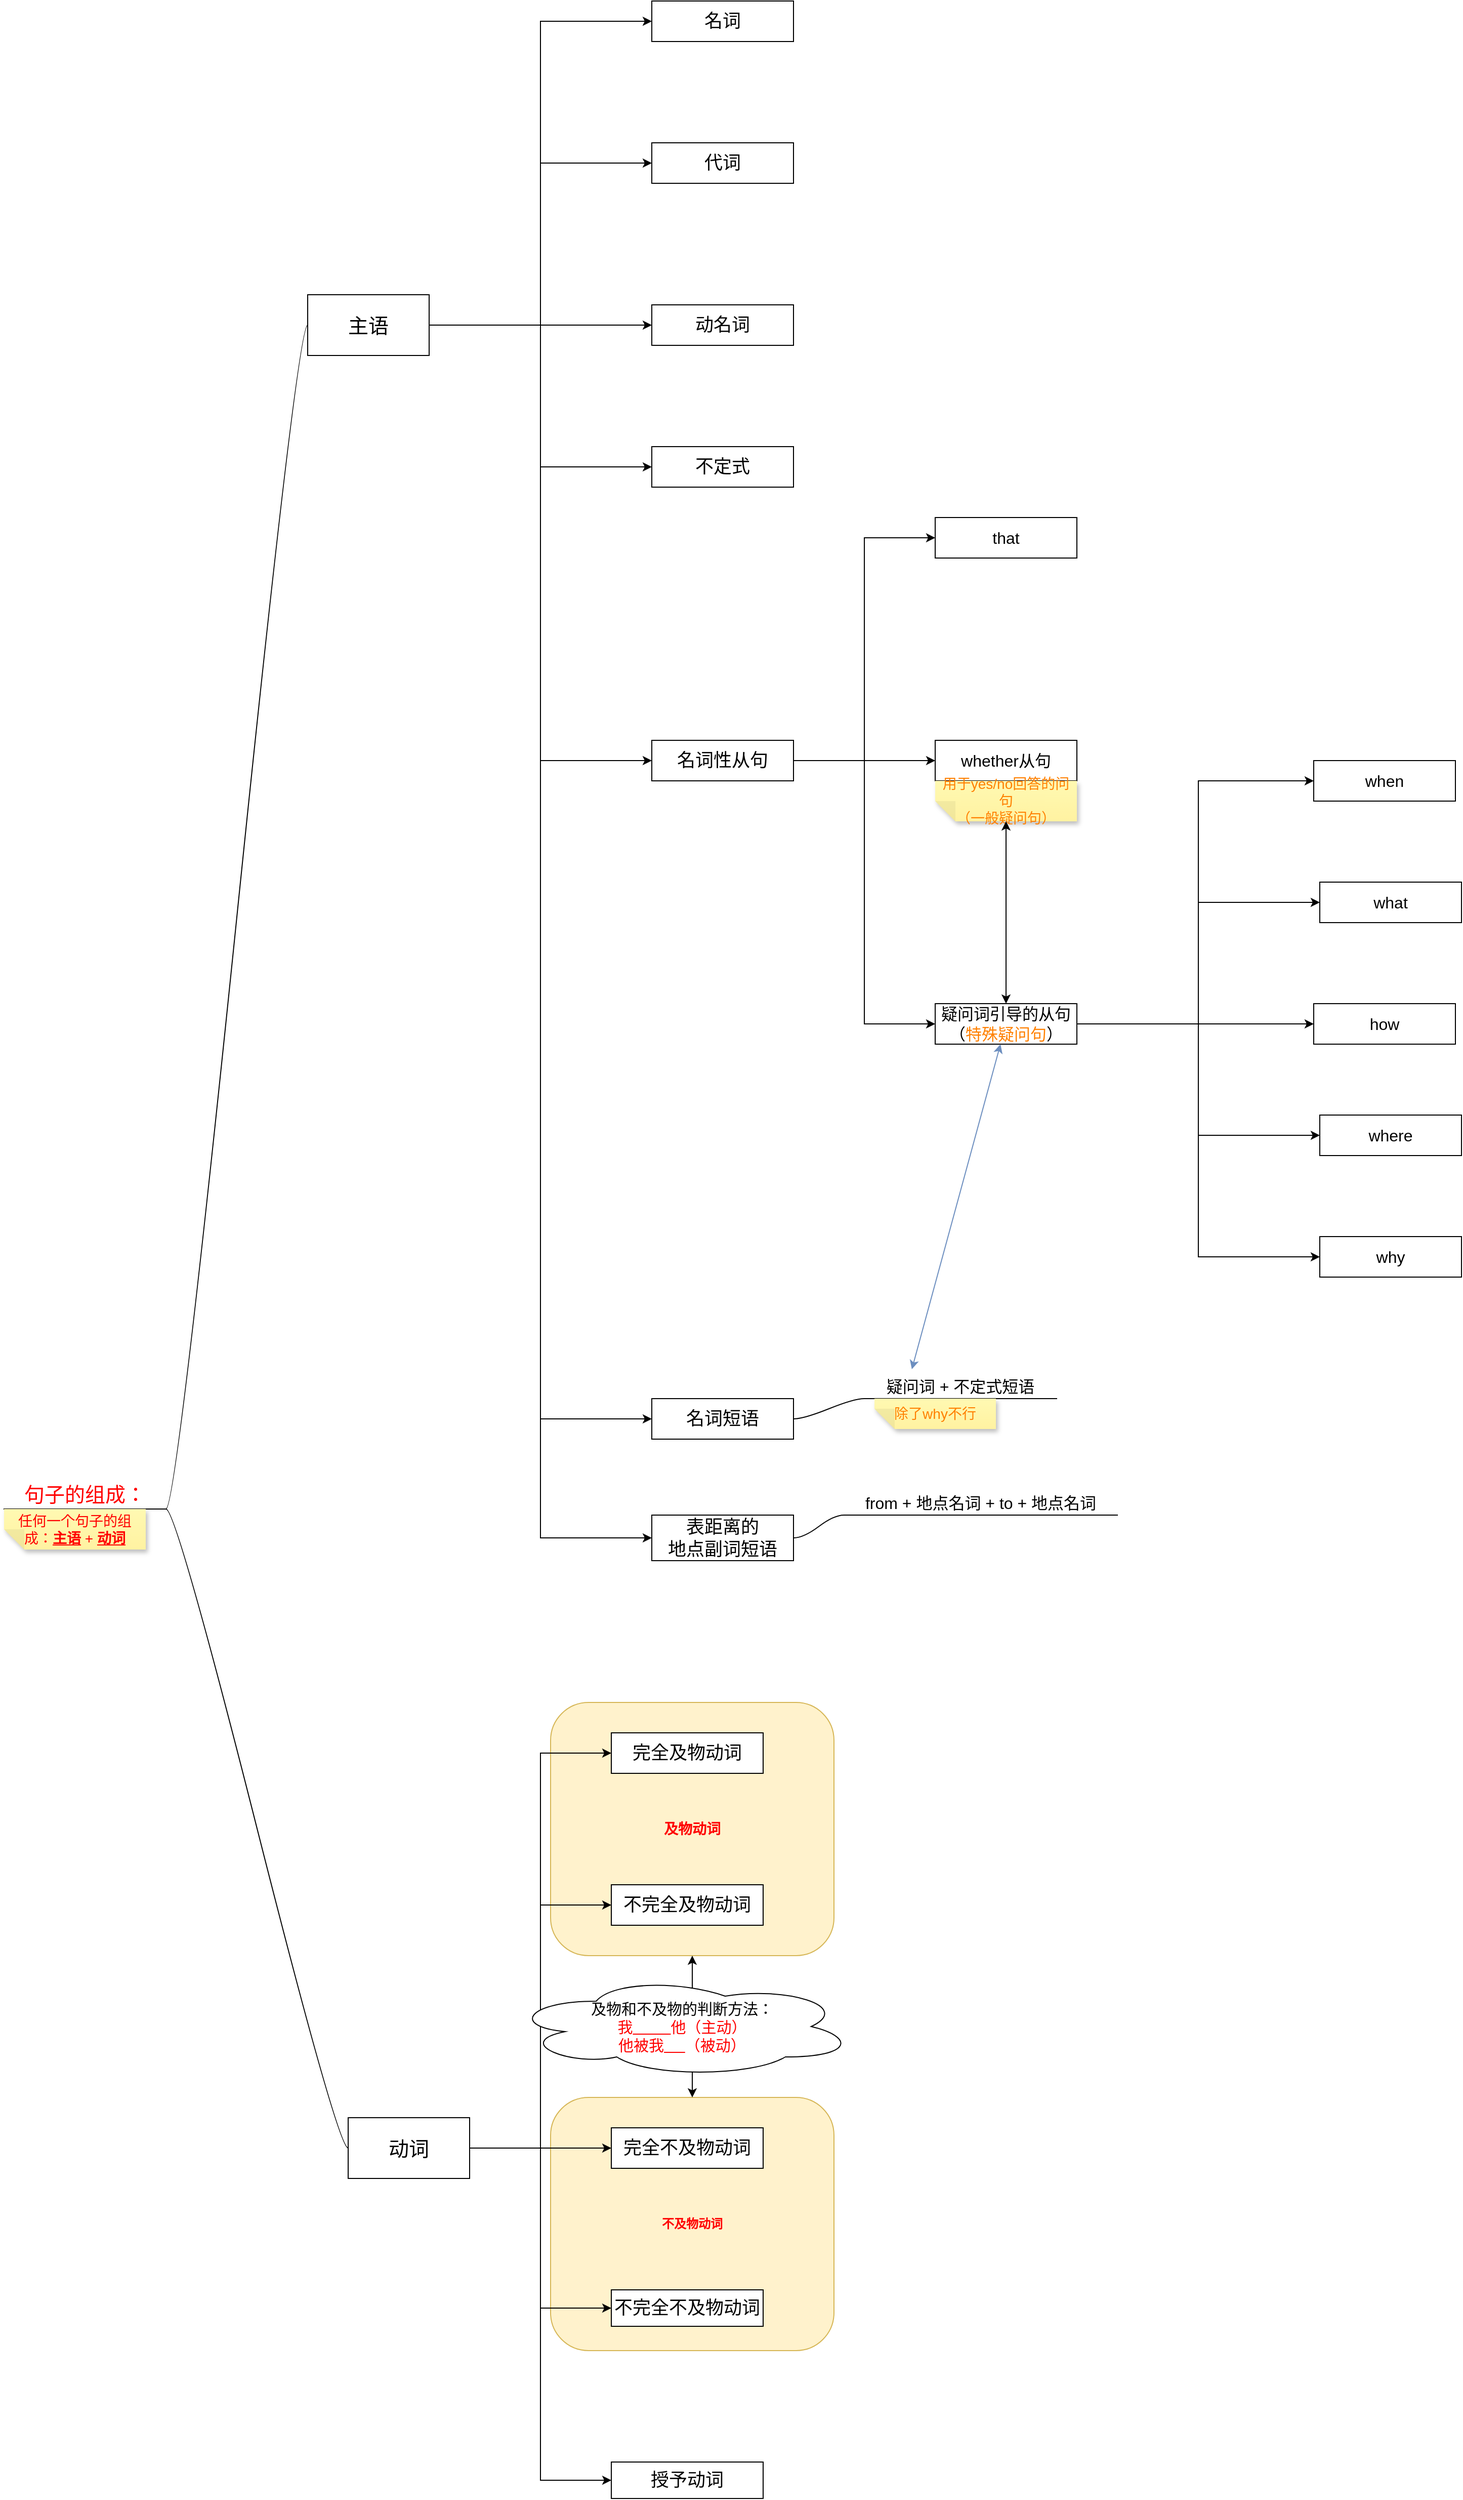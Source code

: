<mxfile version="27.0.3">
  <diagram name="第 1 页" id="ylpGw2J9aP0mBjrn0IIL">
    <mxGraphModel dx="2153" dy="2364" grid="1" gridSize="10" guides="1" tooltips="1" connect="1" arrows="1" fold="1" page="1" pageScale="1" pageWidth="827" pageHeight="1169" math="0" shadow="0">
      <root>
        <mxCell id="0" />
        <mxCell id="1" parent="0" />
        <mxCell id="xks5mqabacn-yv3iWCF2-67" value="&lt;font style=&quot;color: rgb(255, 0, 0);&quot;&gt;&lt;b&gt;不及物动词&lt;/b&gt;&lt;/font&gt;" style="rounded=1;whiteSpace=wrap;html=1;fillColor=#fff2cc;strokeColor=#d6b656;" vertex="1" parent="1">
          <mxGeometry x="760" y="1710" width="280" height="250" as="geometry" />
        </mxCell>
        <mxCell id="xks5mqabacn-yv3iWCF2-66" value="&lt;font style=&quot;font-size: 14px; color: rgb(255, 0, 0);&quot;&gt;&lt;b&gt;及物动词&lt;/b&gt;&lt;/font&gt;" style="rounded=1;whiteSpace=wrap;html=1;fillColor=#fff2cc;strokeColor=#d6b656;" vertex="1" parent="1">
          <mxGeometry x="760" y="1320" width="280" height="250" as="geometry" />
        </mxCell>
        <mxCell id="xks5mqabacn-yv3iWCF2-2" style="edgeStyle=entityRelationEdgeStyle;rounded=0;orthogonalLoop=1;jettySize=auto;html=1;startArrow=none;endArrow=none;segment=10;curved=1;sourcePerimeterSpacing=0;targetPerimeterSpacing=0;" edge="1" parent="1" source="fDns_Gbma0BwewBtqI1Y-3" target="xks5mqabacn-yv3iWCF2-1">
          <mxGeometry relative="1" as="geometry" />
        </mxCell>
        <mxCell id="xks5mqabacn-yv3iWCF2-4" style="edgeStyle=entityRelationEdgeStyle;rounded=0;orthogonalLoop=1;jettySize=auto;html=1;startArrow=none;endArrow=none;segment=10;curved=1;sourcePerimeterSpacing=0;targetPerimeterSpacing=0;" edge="1" parent="1" source="fDns_Gbma0BwewBtqI1Y-3" target="xks5mqabacn-yv3iWCF2-5">
          <mxGeometry relative="1" as="geometry">
            <mxPoint x="500" y="380" as="targetPoint" />
          </mxGeometry>
        </mxCell>
        <mxCell id="xks5mqabacn-yv3iWCF2-14" style="edgeStyle=orthogonalEdgeStyle;rounded=0;orthogonalLoop=1;jettySize=auto;html=1;entryX=0;entryY=0.5;entryDx=0;entryDy=0;" edge="1" parent="1" source="xks5mqabacn-yv3iWCF2-1" target="xks5mqabacn-yv3iWCF2-7">
          <mxGeometry relative="1" as="geometry" />
        </mxCell>
        <mxCell id="xks5mqabacn-yv3iWCF2-16" style="edgeStyle=orthogonalEdgeStyle;rounded=0;orthogonalLoop=1;jettySize=auto;html=1;entryX=0;entryY=0.5;entryDx=0;entryDy=0;" edge="1" parent="1" source="xks5mqabacn-yv3iWCF2-1" target="xks5mqabacn-yv3iWCF2-10">
          <mxGeometry relative="1" as="geometry" />
        </mxCell>
        <mxCell id="xks5mqabacn-yv3iWCF2-17" style="edgeStyle=orthogonalEdgeStyle;rounded=0;orthogonalLoop=1;jettySize=auto;html=1;entryX=0;entryY=0.5;entryDx=0;entryDy=0;" edge="1" parent="1" source="xks5mqabacn-yv3iWCF2-1" target="xks5mqabacn-yv3iWCF2-12">
          <mxGeometry relative="1" as="geometry" />
        </mxCell>
        <mxCell id="xks5mqabacn-yv3iWCF2-18" style="edgeStyle=orthogonalEdgeStyle;rounded=0;orthogonalLoop=1;jettySize=auto;html=1;entryX=0;entryY=0.5;entryDx=0;entryDy=0;" edge="1" parent="1" source="xks5mqabacn-yv3iWCF2-1" target="xks5mqabacn-yv3iWCF2-13">
          <mxGeometry relative="1" as="geometry" />
        </mxCell>
        <mxCell id="xks5mqabacn-yv3iWCF2-21" style="edgeStyle=orthogonalEdgeStyle;rounded=0;orthogonalLoop=1;jettySize=auto;html=1;entryX=0;entryY=0.5;entryDx=0;entryDy=0;" edge="1" parent="1" source="xks5mqabacn-yv3iWCF2-1" target="xks5mqabacn-yv3iWCF2-19">
          <mxGeometry relative="1" as="geometry" />
        </mxCell>
        <mxCell id="xks5mqabacn-yv3iWCF2-24" style="edgeStyle=orthogonalEdgeStyle;rounded=0;orthogonalLoop=1;jettySize=auto;html=1;entryX=0;entryY=0.5;entryDx=0;entryDy=0;" edge="1" parent="1" source="xks5mqabacn-yv3iWCF2-1" target="xks5mqabacn-yv3iWCF2-22">
          <mxGeometry relative="1" as="geometry" />
        </mxCell>
        <mxCell id="xks5mqabacn-yv3iWCF2-38" style="edgeStyle=orthogonalEdgeStyle;rounded=0;orthogonalLoop=1;jettySize=auto;html=1;entryX=0;entryY=0.5;entryDx=0;entryDy=0;" edge="1" parent="1" source="xks5mqabacn-yv3iWCF2-1" target="xks5mqabacn-yv3iWCF2-11">
          <mxGeometry relative="1" as="geometry" />
        </mxCell>
        <mxCell id="xks5mqabacn-yv3iWCF2-1" value="&lt;font style=&quot;font-size: 20px;&quot;&gt;主语&lt;/font&gt;" style="rounded=0;whiteSpace=wrap;html=1;" vertex="1" parent="1">
          <mxGeometry x="520" y="-70" width="120" height="60" as="geometry" />
        </mxCell>
        <mxCell id="xks5mqabacn-yv3iWCF2-59" style="edgeStyle=orthogonalEdgeStyle;rounded=0;orthogonalLoop=1;jettySize=auto;html=1;entryX=0;entryY=0.5;entryDx=0;entryDy=0;" edge="1" parent="1" source="xks5mqabacn-yv3iWCF2-5" target="xks5mqabacn-yv3iWCF2-55">
          <mxGeometry relative="1" as="geometry" />
        </mxCell>
        <mxCell id="xks5mqabacn-yv3iWCF2-60" style="edgeStyle=orthogonalEdgeStyle;rounded=0;orthogonalLoop=1;jettySize=auto;html=1;entryX=0;entryY=0.5;entryDx=0;entryDy=0;" edge="1" parent="1" source="xks5mqabacn-yv3iWCF2-5" target="xks5mqabacn-yv3iWCF2-56">
          <mxGeometry relative="1" as="geometry" />
        </mxCell>
        <mxCell id="xks5mqabacn-yv3iWCF2-62" style="edgeStyle=orthogonalEdgeStyle;rounded=0;orthogonalLoop=1;jettySize=auto;html=1;entryX=0;entryY=0.5;entryDx=0;entryDy=0;" edge="1" parent="1" source="xks5mqabacn-yv3iWCF2-5" target="xks5mqabacn-yv3iWCF2-57">
          <mxGeometry relative="1" as="geometry" />
        </mxCell>
        <mxCell id="xks5mqabacn-yv3iWCF2-64" style="edgeStyle=orthogonalEdgeStyle;rounded=0;orthogonalLoop=1;jettySize=auto;html=1;entryX=0;entryY=0.5;entryDx=0;entryDy=0;" edge="1" parent="1" source="xks5mqabacn-yv3iWCF2-5" target="xks5mqabacn-yv3iWCF2-63">
          <mxGeometry relative="1" as="geometry" />
        </mxCell>
        <mxCell id="xks5mqabacn-yv3iWCF2-65" style="edgeStyle=orthogonalEdgeStyle;rounded=0;orthogonalLoop=1;jettySize=auto;html=1;" edge="1" parent="1" source="xks5mqabacn-yv3iWCF2-5" target="xks5mqabacn-yv3iWCF2-58">
          <mxGeometry relative="1" as="geometry" />
        </mxCell>
        <mxCell id="xks5mqabacn-yv3iWCF2-5" value="&lt;font style=&quot;font-size: 20px;&quot;&gt;动词&lt;/font&gt;" style="rounded=0;whiteSpace=wrap;html=1;" vertex="1" parent="1">
          <mxGeometry x="560" y="1730" width="120" height="60" as="geometry" />
        </mxCell>
        <mxCell id="xks5mqabacn-yv3iWCF2-7" value="&lt;font style=&quot;font-size: 18px;&quot;&gt;名词&lt;/font&gt;" style="rounded=0;whiteSpace=wrap;html=1;" vertex="1" parent="1">
          <mxGeometry x="860" y="-360" width="140" height="40" as="geometry" />
        </mxCell>
        <mxCell id="xks5mqabacn-yv3iWCF2-10" value="&lt;span style=&quot;font-size: 18px;&quot;&gt;动名词&lt;/span&gt;" style="rounded=0;whiteSpace=wrap;html=1;" vertex="1" parent="1">
          <mxGeometry x="860" y="-60" width="140" height="40" as="geometry" />
        </mxCell>
        <mxCell id="xks5mqabacn-yv3iWCF2-11" value="&lt;span style=&quot;font-size: 18px;&quot;&gt;代词&lt;/span&gt;" style="rounded=0;whiteSpace=wrap;html=1;" vertex="1" parent="1">
          <mxGeometry x="860" y="-220" width="140" height="40" as="geometry" />
        </mxCell>
        <mxCell id="xks5mqabacn-yv3iWCF2-12" value="&lt;span style=&quot;font-size: 18px;&quot;&gt;不定式&lt;/span&gt;" style="rounded=0;whiteSpace=wrap;html=1;" vertex="1" parent="1">
          <mxGeometry x="860" y="80" width="140" height="40" as="geometry" />
        </mxCell>
        <mxCell id="xks5mqabacn-yv3iWCF2-32" style="edgeStyle=orthogonalEdgeStyle;rounded=0;orthogonalLoop=1;jettySize=auto;html=1;entryX=0;entryY=0.5;entryDx=0;entryDy=0;" edge="1" parent="1" source="xks5mqabacn-yv3iWCF2-13" target="xks5mqabacn-yv3iWCF2-31">
          <mxGeometry relative="1" as="geometry" />
        </mxCell>
        <mxCell id="xks5mqabacn-yv3iWCF2-34" style="edgeStyle=orthogonalEdgeStyle;rounded=0;orthogonalLoop=1;jettySize=auto;html=1;" edge="1" parent="1" source="xks5mqabacn-yv3iWCF2-13" target="xks5mqabacn-yv3iWCF2-33">
          <mxGeometry relative="1" as="geometry" />
        </mxCell>
        <mxCell id="xks5mqabacn-yv3iWCF2-36" style="edgeStyle=orthogonalEdgeStyle;rounded=0;orthogonalLoop=1;jettySize=auto;html=1;entryX=0;entryY=0.5;entryDx=0;entryDy=0;" edge="1" parent="1" source="xks5mqabacn-yv3iWCF2-13" target="xks5mqabacn-yv3iWCF2-35">
          <mxGeometry relative="1" as="geometry" />
        </mxCell>
        <mxCell id="xks5mqabacn-yv3iWCF2-13" value="&lt;span style=&quot;font-size: 18px;&quot;&gt;名词性从句&lt;/span&gt;" style="rounded=0;whiteSpace=wrap;html=1;" vertex="1" parent="1">
          <mxGeometry x="860" y="370" width="140" height="40" as="geometry" />
        </mxCell>
        <mxCell id="xks5mqabacn-yv3iWCF2-19" value="&lt;span style=&quot;font-size: 18px;&quot;&gt;名词短语&lt;/span&gt;" style="rounded=0;whiteSpace=wrap;html=1;" vertex="1" parent="1">
          <mxGeometry x="860" y="1020" width="140" height="40" as="geometry" />
        </mxCell>
        <mxCell id="xks5mqabacn-yv3iWCF2-22" value="&lt;span style=&quot;font-size: 18px;&quot;&gt;表距离的&lt;/span&gt;&lt;div&gt;&lt;span style=&quot;font-size: 18px;&quot;&gt;地点副词短语&lt;/span&gt;&lt;/div&gt;" style="rounded=0;whiteSpace=wrap;html=1;" vertex="1" parent="1">
          <mxGeometry x="860" y="1135" width="140" height="45" as="geometry" />
        </mxCell>
        <mxCell id="xks5mqabacn-yv3iWCF2-26" value="" style="group" vertex="1" connectable="0" parent="1">
          <mxGeometry x="220" y="1089" width="160" height="80" as="geometry" />
        </mxCell>
        <mxCell id="fDns_Gbma0BwewBtqI1Y-3" value="&lt;div style=&quot;text-align: start;&quot;&gt;&lt;span style=&quot;color: rgb(255, 0, 0); font-size: 20px; text-align: center; text-wrap-mode: nowrap;&quot;&gt;句子的组成：&lt;/span&gt;&lt;/div&gt;" style="whiteSpace=wrap;html=1;shape=partialRectangle;top=0;left=0;bottom=1;right=0;points=[[0,1],[1,1]];fillColor=none;align=center;verticalAlign=bottom;routingCenterY=0.5;snapToPoint=1;recursiveResize=0;autosize=1;treeFolding=1;treeMoving=1;newEdgeStyle={&quot;edgeStyle&quot;:&quot;entityRelationEdgeStyle&quot;,&quot;startArrow&quot;:&quot;none&quot;,&quot;endArrow&quot;:&quot;none&quot;,&quot;segment&quot;:10,&quot;curved&quot;:1,&quot;sourcePerimeterSpacing&quot;:0,&quot;targetPerimeterSpacing&quot;:0};" parent="xks5mqabacn-yv3iWCF2-26" vertex="1">
          <mxGeometry width="160" height="40" as="geometry" />
        </mxCell>
        <mxCell id="xks5mqabacn-yv3iWCF2-6" value="&lt;font style=&quot;font-size: 14px;&quot;&gt;&lt;span style=&quot;color: rgb(255, 0, 0); text-wrap-mode: nowrap;&quot;&gt;任何一个句子的组成：&lt;/span&gt;&lt;b style=&quot;color: rgb(255, 0, 0); text-wrap-mode: nowrap;&quot;&gt;&lt;u&gt;主语&lt;/u&gt;&lt;/b&gt;&lt;span style=&quot;color: rgb(255, 0, 0); text-wrap-mode: nowrap;&quot;&gt;&amp;nbsp;+&amp;nbsp;&lt;/span&gt;&lt;u style=&quot;color: rgb(255, 0, 0); text-wrap-mode: nowrap;&quot;&gt;&lt;b style=&quot;&quot;&gt;动词&lt;/b&gt;&lt;/u&gt;&lt;/font&gt;" style="shape=note;whiteSpace=wrap;html=1;backgroundOutline=1;fontColor=#000000;darkOpacity=0.05;fillColor=#FFF9B2;strokeColor=none;fillStyle=solid;direction=west;gradientDirection=north;gradientColor=#FFF2A1;shadow=1;size=20;pointerEvents=1;" vertex="1" parent="xks5mqabacn-yv3iWCF2-26">
          <mxGeometry y="40" width="140" height="40" as="geometry" />
        </mxCell>
        <mxCell id="xks5mqabacn-yv3iWCF2-28" style="edgeStyle=entityRelationEdgeStyle;rounded=0;orthogonalLoop=1;jettySize=auto;html=1;startArrow=none;endArrow=none;segment=10;curved=1;sourcePerimeterSpacing=0;targetPerimeterSpacing=0;" edge="1" parent="1" source="xks5mqabacn-yv3iWCF2-27" target="xks5mqabacn-yv3iWCF2-22">
          <mxGeometry relative="1" as="geometry" />
        </mxCell>
        <mxCell id="xks5mqabacn-yv3iWCF2-27" value="&lt;div style=&quot;text-align: start;&quot;&gt;&lt;span style=&quot;text-align: center; text-wrap-mode: nowrap;&quot;&gt;&lt;font style=&quot;color: rgb(0, 0, 0); font-size: 16px;&quot;&gt;from + 地点名词 + to + 地点名词&lt;/font&gt;&lt;/span&gt;&lt;/div&gt;" style="whiteSpace=wrap;html=1;shape=partialRectangle;top=0;left=0;bottom=1;right=0;points=[[0,1],[1,1]];fillColor=none;align=center;verticalAlign=bottom;routingCenterY=0.5;snapToPoint=1;recursiveResize=0;autosize=1;treeFolding=1;treeMoving=1;newEdgeStyle={&quot;edgeStyle&quot;:&quot;entityRelationEdgeStyle&quot;,&quot;startArrow&quot;:&quot;none&quot;,&quot;endArrow&quot;:&quot;none&quot;,&quot;segment&quot;:10,&quot;curved&quot;:1,&quot;sourcePerimeterSpacing&quot;:0,&quot;targetPerimeterSpacing&quot;:0};" vertex="1" parent="1">
          <mxGeometry x="1050" y="1105" width="270" height="30" as="geometry" />
        </mxCell>
        <mxCell id="xks5mqabacn-yv3iWCF2-30" style="edgeStyle=entityRelationEdgeStyle;rounded=0;orthogonalLoop=1;jettySize=auto;html=1;startArrow=none;endArrow=none;segment=10;curved=1;sourcePerimeterSpacing=0;targetPerimeterSpacing=0;" edge="1" parent="1" source="xks5mqabacn-yv3iWCF2-29" target="xks5mqabacn-yv3iWCF2-19">
          <mxGeometry relative="1" as="geometry" />
        </mxCell>
        <mxCell id="xks5mqabacn-yv3iWCF2-29" value="&lt;div style=&quot;text-align: center;&quot;&gt;&lt;span style=&quot;font-size: 16px; text-wrap-mode: nowrap;&quot;&gt;疑问词 + 不定式短语&lt;/span&gt;&lt;/div&gt;" style="whiteSpace=wrap;html=1;shape=partialRectangle;top=0;left=0;bottom=1;right=0;points=[[0,1],[1,1]];fillColor=none;align=center;verticalAlign=bottom;routingCenterY=0.5;snapToPoint=1;recursiveResize=0;autosize=1;treeFolding=1;treeMoving=1;newEdgeStyle={&quot;edgeStyle&quot;:&quot;entityRelationEdgeStyle&quot;,&quot;startArrow&quot;:&quot;none&quot;,&quot;endArrow&quot;:&quot;none&quot;,&quot;segment&quot;:10,&quot;curved&quot;:1,&quot;sourcePerimeterSpacing&quot;:0,&quot;targetPerimeterSpacing&quot;:0};" vertex="1" parent="1">
          <mxGeometry x="1070" y="990" width="190" height="30" as="geometry" />
        </mxCell>
        <mxCell id="xks5mqabacn-yv3iWCF2-31" value="&lt;font style=&quot;font-size: 16px;&quot;&gt;that&lt;/font&gt;" style="rounded=0;whiteSpace=wrap;html=1;" vertex="1" parent="1">
          <mxGeometry x="1140" y="150" width="140" height="40" as="geometry" />
        </mxCell>
        <mxCell id="xks5mqabacn-yv3iWCF2-43" style="edgeStyle=orthogonalEdgeStyle;rounded=0;orthogonalLoop=1;jettySize=auto;html=1;" edge="1" parent="1" source="xks5mqabacn-yv3iWCF2-35" target="xks5mqabacn-yv3iWCF2-42">
          <mxGeometry relative="1" as="geometry">
            <Array as="points">
              <mxPoint x="1400" y="650" />
              <mxPoint x="1400" y="410" />
            </Array>
          </mxGeometry>
        </mxCell>
        <mxCell id="xks5mqabacn-yv3iWCF2-45" style="edgeStyle=orthogonalEdgeStyle;rounded=0;orthogonalLoop=1;jettySize=auto;html=1;entryX=0;entryY=0.5;entryDx=0;entryDy=0;" edge="1" parent="1" source="xks5mqabacn-yv3iWCF2-35" target="xks5mqabacn-yv3iWCF2-44">
          <mxGeometry relative="1" as="geometry" />
        </mxCell>
        <mxCell id="xks5mqabacn-yv3iWCF2-50" style="edgeStyle=orthogonalEdgeStyle;rounded=0;orthogonalLoop=1;jettySize=auto;html=1;entryX=0;entryY=0.5;entryDx=0;entryDy=0;" edge="1" parent="1" source="xks5mqabacn-yv3iWCF2-35" target="xks5mqabacn-yv3iWCF2-46">
          <mxGeometry relative="1" as="geometry" />
        </mxCell>
        <mxCell id="xks5mqabacn-yv3iWCF2-52" style="edgeStyle=orthogonalEdgeStyle;rounded=0;orthogonalLoop=1;jettySize=auto;html=1;entryX=0;entryY=0.5;entryDx=0;entryDy=0;" edge="1" parent="1" source="xks5mqabacn-yv3iWCF2-35" target="xks5mqabacn-yv3iWCF2-47">
          <mxGeometry relative="1" as="geometry" />
        </mxCell>
        <mxCell id="xks5mqabacn-yv3iWCF2-53" style="edgeStyle=orthogonalEdgeStyle;rounded=0;orthogonalLoop=1;jettySize=auto;html=1;entryX=0;entryY=0.5;entryDx=0;entryDy=0;" edge="1" parent="1" source="xks5mqabacn-yv3iWCF2-35" target="xks5mqabacn-yv3iWCF2-48">
          <mxGeometry relative="1" as="geometry" />
        </mxCell>
        <mxCell id="xks5mqabacn-yv3iWCF2-35" value="&lt;font style=&quot;font-size: 16px;&quot;&gt;疑问词引导的从句&lt;/font&gt;&lt;div&gt;&lt;font style=&quot;font-size: 16px;&quot;&gt;（&lt;font style=&quot;color: rgb(255, 128, 0);&quot;&gt;特殊疑问句&lt;/font&gt;）&lt;/font&gt;&lt;/div&gt;" style="rounded=0;whiteSpace=wrap;html=1;" vertex="1" parent="1">
          <mxGeometry x="1140" y="630" width="140" height="40" as="geometry" />
        </mxCell>
        <mxCell id="xks5mqabacn-yv3iWCF2-39" value="" style="group" vertex="1" connectable="0" parent="1">
          <mxGeometry x="1140" y="370" width="140" height="80" as="geometry" />
        </mxCell>
        <mxCell id="xks5mqabacn-yv3iWCF2-33" value="&lt;font style=&quot;font-size: 16px;&quot;&gt;whether从句&lt;/font&gt;" style="rounded=0;whiteSpace=wrap;html=1;" vertex="1" parent="xks5mqabacn-yv3iWCF2-39">
          <mxGeometry width="140" height="40" as="geometry" />
        </mxCell>
        <mxCell id="xks5mqabacn-yv3iWCF2-37" value="&lt;font style=&quot;color: rgb(255, 128, 0);&quot;&gt;&lt;span style=&quot;font-size: 14px; text-wrap-mode: nowrap;&quot;&gt;用于yes/no回答的问句&lt;/span&gt;&lt;/font&gt;&lt;div&gt;&lt;font style=&quot;color: rgb(255, 128, 0);&quot;&gt;&lt;span style=&quot;font-size: 14px; text-wrap-mode: nowrap;&quot;&gt;（一般疑问句）&lt;/span&gt;&lt;/font&gt;&lt;/div&gt;" style="shape=note;whiteSpace=wrap;html=1;backgroundOutline=1;fontColor=#000000;darkOpacity=0.05;fillColor=#FFF9B2;strokeColor=none;fillStyle=solid;direction=west;gradientDirection=north;gradientColor=#FFF2A1;shadow=1;size=20;pointerEvents=1;" vertex="1" parent="xks5mqabacn-yv3iWCF2-39">
          <mxGeometry y="40" width="140" height="40" as="geometry" />
        </mxCell>
        <mxCell id="xks5mqabacn-yv3iWCF2-40" value="" style="endArrow=classic;startArrow=classic;html=1;rounded=0;" edge="1" parent="1" source="xks5mqabacn-yv3iWCF2-35" target="xks5mqabacn-yv3iWCF2-37">
          <mxGeometry width="50" height="50" relative="1" as="geometry">
            <mxPoint x="1300" y="360" as="sourcePoint" />
            <mxPoint x="1350" y="310" as="targetPoint" />
          </mxGeometry>
        </mxCell>
        <mxCell id="xks5mqabacn-yv3iWCF2-42" value="&lt;font style=&quot;font-size: 16px;&quot;&gt;when&lt;/font&gt;" style="rounded=0;whiteSpace=wrap;html=1;" vertex="1" parent="1">
          <mxGeometry x="1514" y="390" width="140" height="40" as="geometry" />
        </mxCell>
        <mxCell id="xks5mqabacn-yv3iWCF2-44" value="&lt;font style=&quot;font-size: 16px;&quot;&gt;what&lt;/font&gt;" style="rounded=0;whiteSpace=wrap;html=1;" vertex="1" parent="1">
          <mxGeometry x="1520" y="510" width="140" height="40" as="geometry" />
        </mxCell>
        <mxCell id="xks5mqabacn-yv3iWCF2-46" value="&lt;font style=&quot;font-size: 16px;&quot;&gt;how&lt;/font&gt;" style="rounded=0;whiteSpace=wrap;html=1;" vertex="1" parent="1">
          <mxGeometry x="1514" y="630" width="140" height="40" as="geometry" />
        </mxCell>
        <mxCell id="xks5mqabacn-yv3iWCF2-47" value="&lt;font style=&quot;font-size: 16px;&quot;&gt;where&lt;/font&gt;" style="rounded=0;whiteSpace=wrap;html=1;" vertex="1" parent="1">
          <mxGeometry x="1520" y="740" width="140" height="40" as="geometry" />
        </mxCell>
        <mxCell id="xks5mqabacn-yv3iWCF2-48" value="&lt;font style=&quot;font-size: 16px;&quot;&gt;why&lt;/font&gt;" style="rounded=0;whiteSpace=wrap;html=1;" vertex="1" parent="1">
          <mxGeometry x="1520" y="860" width="140" height="40" as="geometry" />
        </mxCell>
        <mxCell id="xks5mqabacn-yv3iWCF2-49" value="" style="endArrow=classic;startArrow=classic;html=1;rounded=0;exitX=0.247;exitY=0.033;exitDx=0;exitDy=0;exitPerimeter=0;fillColor=#dae8fc;strokeColor=#6c8ebf;" edge="1" parent="1" source="xks5mqabacn-yv3iWCF2-29" target="xks5mqabacn-yv3iWCF2-35">
          <mxGeometry width="50" height="50" relative="1" as="geometry">
            <mxPoint x="1209.5" y="630" as="sourcePoint" />
            <mxPoint x="1209.5" y="560" as="targetPoint" />
          </mxGeometry>
        </mxCell>
        <mxCell id="xks5mqabacn-yv3iWCF2-54" value="&lt;font color=&quot;#ff8000&quot;&gt;&lt;span style=&quot;font-size: 14px; text-wrap-mode: nowrap;&quot;&gt;除了why不行&lt;/span&gt;&lt;/font&gt;" style="shape=note;whiteSpace=wrap;html=1;backgroundOutline=1;fontColor=#000000;darkOpacity=0.05;fillColor=#FFF9B2;strokeColor=none;fillStyle=solid;direction=west;gradientDirection=north;gradientColor=#FFF2A1;shadow=1;size=20;pointerEvents=1;" vertex="1" parent="1">
          <mxGeometry x="1080" y="1020" width="120" height="30" as="geometry" />
        </mxCell>
        <mxCell id="xks5mqabacn-yv3iWCF2-55" value="&lt;span style=&quot;font-size: 18px;&quot;&gt;完全及物动词&lt;/span&gt;" style="rounded=0;whiteSpace=wrap;html=1;" vertex="1" parent="1">
          <mxGeometry x="820" y="1350" width="150" height="40" as="geometry" />
        </mxCell>
        <mxCell id="xks5mqabacn-yv3iWCF2-56" value="&lt;span style=&quot;font-size: 18px;&quot;&gt;不完全及物动词&lt;/span&gt;" style="rounded=0;whiteSpace=wrap;html=1;" vertex="1" parent="1">
          <mxGeometry x="820" y="1500" width="150" height="40" as="geometry" />
        </mxCell>
        <mxCell id="xks5mqabacn-yv3iWCF2-57" value="&lt;span style=&quot;font-size: 18px;&quot;&gt;不完全不及物动词&lt;/span&gt;" style="rounded=0;whiteSpace=wrap;html=1;" vertex="1" parent="1">
          <mxGeometry x="820" y="1900" width="150" height="36" as="geometry" />
        </mxCell>
        <mxCell id="xks5mqabacn-yv3iWCF2-58" value="&lt;span style=&quot;font-size: 18px;&quot;&gt;完全不及物动词&lt;/span&gt;" style="rounded=0;whiteSpace=wrap;html=1;" vertex="1" parent="1">
          <mxGeometry x="820" y="1740" width="150" height="40" as="geometry" />
        </mxCell>
        <mxCell id="xks5mqabacn-yv3iWCF2-63" value="&lt;span style=&quot;font-size: 18px;&quot;&gt;授予动词&lt;/span&gt;" style="rounded=0;whiteSpace=wrap;html=1;" vertex="1" parent="1">
          <mxGeometry x="820" y="2070" width="150" height="36" as="geometry" />
        </mxCell>
        <mxCell id="xks5mqabacn-yv3iWCF2-68" value="" style="endArrow=classic;startArrow=classic;html=1;rounded=0;" edge="1" parent="1" source="xks5mqabacn-yv3iWCF2-67" target="xks5mqabacn-yv3iWCF2-66">
          <mxGeometry width="50" height="50" relative="1" as="geometry">
            <mxPoint x="850" y="1670" as="sourcePoint" />
            <mxPoint x="900" y="1620" as="targetPoint" />
          </mxGeometry>
        </mxCell>
        <mxCell id="xks5mqabacn-yv3iWCF2-70" value="&lt;font style=&quot;font-size: 15px;&quot;&gt;及物和不及物的判断方法：&lt;/font&gt;&lt;div&gt;&lt;font style=&quot;color: rgb(255, 0, 0); font-size: 15px;&quot;&gt;&lt;font style=&quot;&quot;&gt;我&lt;u style=&quot;&quot;&gt;&amp;nbsp; &amp;nbsp; &amp;nbsp; &amp;nbsp; &amp;nbsp;&lt;/u&gt;他（&lt;/font&gt;&lt;span style=&quot;background-color: transparent;&quot;&gt;主动&lt;/span&gt;&lt;span style=&quot;background-color: transparent;&quot;&gt;）&lt;/span&gt;&lt;/font&gt;&lt;/div&gt;&lt;div&gt;&lt;font style=&quot;color: rgb(255, 0, 0); font-size: 15px;&quot;&gt;&lt;font style=&quot;&quot;&gt;他被我&lt;u&gt;&amp;nbsp; &amp;nbsp; &amp;nbsp;&lt;/u&gt;（&lt;/font&gt;&lt;span style=&quot;background-color: transparent;&quot;&gt;被动&lt;/span&gt;&lt;span style=&quot;background-color: transparent;&quot;&gt;）&lt;/span&gt;&lt;/font&gt;&lt;span style=&quot;font-size: 14px; background-color: transparent; color: light-dark(rgb(0, 0, 0), rgb(255, 255, 255));&quot;&gt;&lt;/span&gt;&lt;/div&gt;" style="ellipse;shape=cloud;whiteSpace=wrap;html=1;" vertex="1" parent="1">
          <mxGeometry x="720" y="1590" width="340" height="100" as="geometry" />
        </mxCell>
      </root>
    </mxGraphModel>
  </diagram>
</mxfile>
